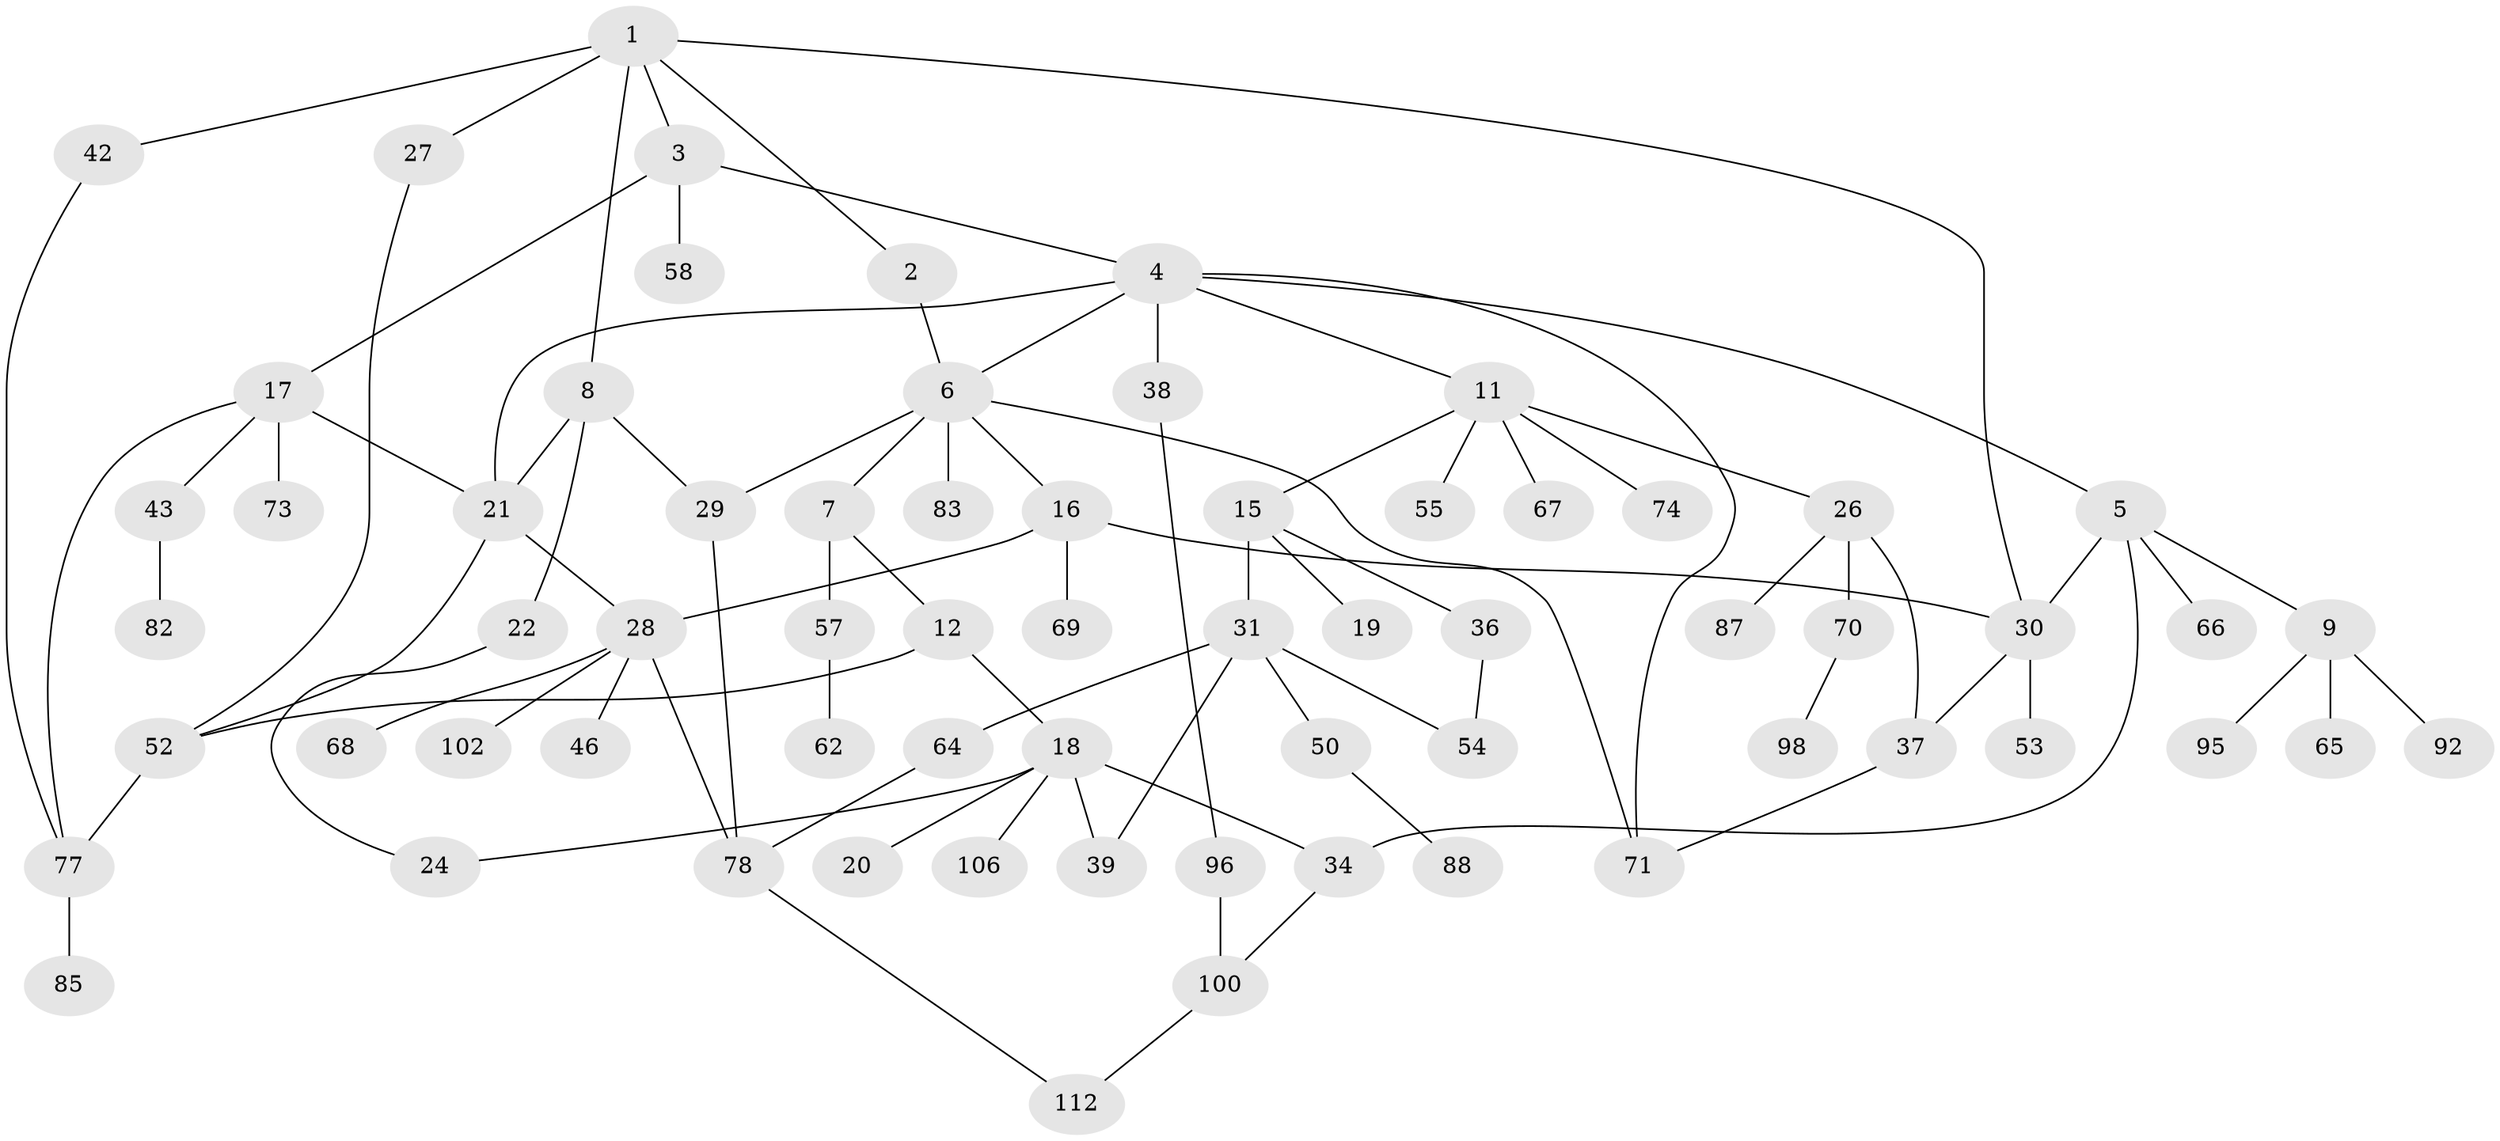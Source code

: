 // Generated by graph-tools (version 1.1) at 2025/51/02/27/25 19:51:38]
// undirected, 67 vertices, 88 edges
graph export_dot {
graph [start="1"]
  node [color=gray90,style=filled];
  1 [super="+32"];
  2;
  3 [super="+13"];
  4 [super="+10"];
  5 [super="+23"];
  6 [super="+56"];
  7 [super="+40"];
  8 [super="+48"];
  9 [super="+61"];
  11 [super="+41"];
  12 [super="+14"];
  15 [super="+25"];
  16 [super="+109"];
  17 [super="+59"];
  18 [super="+33"];
  19 [super="+101"];
  20;
  21 [super="+90"];
  22 [super="+35"];
  24 [super="+89"];
  26 [super="+60"];
  27 [super="+49"];
  28 [super="+51"];
  29 [super="+72"];
  30 [super="+80"];
  31 [super="+76"];
  34;
  36 [super="+47"];
  37 [super="+99"];
  38 [super="+44"];
  39 [super="+105"];
  42 [super="+45"];
  43 [super="+104"];
  46 [super="+63"];
  50;
  52 [super="+108"];
  53;
  54 [super="+93"];
  55;
  57 [super="+94"];
  58;
  62 [super="+79"];
  64 [super="+97"];
  65;
  66;
  67 [super="+91"];
  68 [super="+81"];
  69 [super="+86"];
  70 [super="+84"];
  71 [super="+75"];
  73;
  74;
  77 [super="+103"];
  78 [super="+110"];
  82;
  83;
  85;
  87;
  88 [super="+107"];
  92;
  95;
  96;
  98;
  100 [super="+111"];
  102;
  106;
  112;
  1 -- 2;
  1 -- 3;
  1 -- 8;
  1 -- 27;
  1 -- 30;
  1 -- 42;
  2 -- 6;
  3 -- 4;
  3 -- 17;
  3 -- 58;
  4 -- 5;
  4 -- 11;
  4 -- 21;
  4 -- 38;
  4 -- 6;
  4 -- 71;
  5 -- 9;
  5 -- 34;
  5 -- 66;
  5 -- 30;
  6 -- 7;
  6 -- 16;
  6 -- 29;
  6 -- 83;
  6 -- 71;
  7 -- 12;
  7 -- 57;
  8 -- 22;
  8 -- 29;
  8 -- 21;
  9 -- 92;
  9 -- 95;
  9 -- 65;
  11 -- 15;
  11 -- 26;
  11 -- 74;
  11 -- 67;
  11 -- 55;
  12 -- 18;
  12 -- 52;
  15 -- 19;
  15 -- 36;
  15 -- 31;
  16 -- 28;
  16 -- 69;
  16 -- 30;
  17 -- 43;
  17 -- 73;
  17 -- 77;
  17 -- 21;
  18 -- 20;
  18 -- 34;
  18 -- 106;
  18 -- 39;
  18 -- 24;
  21 -- 52;
  21 -- 28;
  22 -- 24;
  26 -- 37;
  26 -- 70;
  26 -- 87;
  27 -- 52;
  28 -- 46;
  28 -- 68;
  28 -- 102;
  28 -- 78;
  29 -- 78;
  30 -- 37;
  30 -- 53;
  31 -- 39;
  31 -- 50;
  31 -- 64;
  31 -- 54;
  34 -- 100;
  36 -- 54;
  37 -- 71;
  38 -- 96;
  42 -- 77;
  43 -- 82;
  50 -- 88;
  52 -- 77;
  57 -- 62;
  64 -- 78;
  70 -- 98;
  77 -- 85;
  78 -- 112;
  96 -- 100;
  100 -- 112;
}
